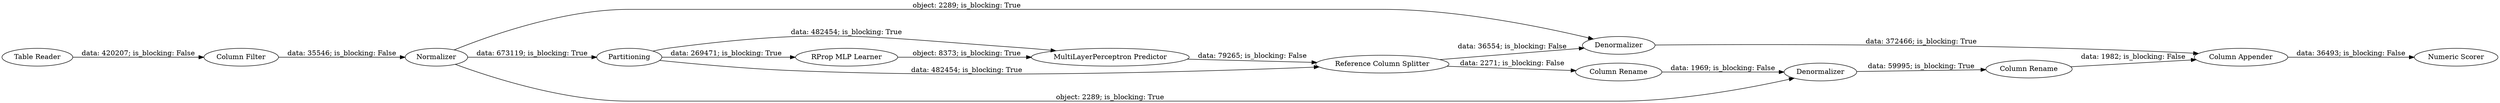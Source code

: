 digraph {
	"-2920726361952235643_21" [label="Table Reader"]
	"-2920726361952235643_25" [label="MultiLayerPerceptron Predictor"]
	"-2920726361952235643_24" [label="RProp MLP Learner"]
	"-2920726361952235643_28" [label=Denormalizer]
	"-2920726361952235643_29" [label=Denormalizer]
	"-2920726361952235643_32" [label="Column Appender"]
	"-2920726361952235643_31" [label="Column Rename"]
	"-2920726361952235643_23" [label="Column Filter"]
	"-2920726361952235643_27" [label="Reference Column Splitter"]
	"-2920726361952235643_30" [label="Column Rename"]
	"-2920726361952235643_33" [label="Numeric Scorer"]
	"-2920726361952235643_26" [label=Normalizer]
	"-2920726361952235643_22" [label=Partitioning]
	"-2920726361952235643_26" -> "-2920726361952235643_28" [label="object: 2289; is_blocking: True"]
	"-2920726361952235643_26" -> "-2920726361952235643_29" [label="object: 2289; is_blocking: True"]
	"-2920726361952235643_24" -> "-2920726361952235643_25" [label="object: 8373; is_blocking: True"]
	"-2920726361952235643_26" -> "-2920726361952235643_22" [label="data: 673119; is_blocking: True"]
	"-2920726361952235643_21" -> "-2920726361952235643_23" [label="data: 420207; is_blocking: False"]
	"-2920726361952235643_23" -> "-2920726361952235643_26" [label="data: 35546; is_blocking: False"]
	"-2920726361952235643_27" -> "-2920726361952235643_28" [label="data: 36554; is_blocking: False"]
	"-2920726361952235643_29" -> "-2920726361952235643_31" [label="data: 59995; is_blocking: True"]
	"-2920726361952235643_22" -> "-2920726361952235643_24" [label="data: 269471; is_blocking: True"]
	"-2920726361952235643_27" -> "-2920726361952235643_30" [label="data: 2271; is_blocking: False"]
	"-2920726361952235643_32" -> "-2920726361952235643_33" [label="data: 36493; is_blocking: False"]
	"-2920726361952235643_22" -> "-2920726361952235643_27" [label="data: 482454; is_blocking: True"]
	"-2920726361952235643_22" -> "-2920726361952235643_25" [label="data: 482454; is_blocking: True"]
	"-2920726361952235643_25" -> "-2920726361952235643_27" [label="data: 79265; is_blocking: False"]
	"-2920726361952235643_28" -> "-2920726361952235643_32" [label="data: 372466; is_blocking: True"]
	"-2920726361952235643_31" -> "-2920726361952235643_32" [label="data: 1982; is_blocking: False"]
	"-2920726361952235643_30" -> "-2920726361952235643_29" [label="data: 1969; is_blocking: False"]
	rankdir=LR
}
